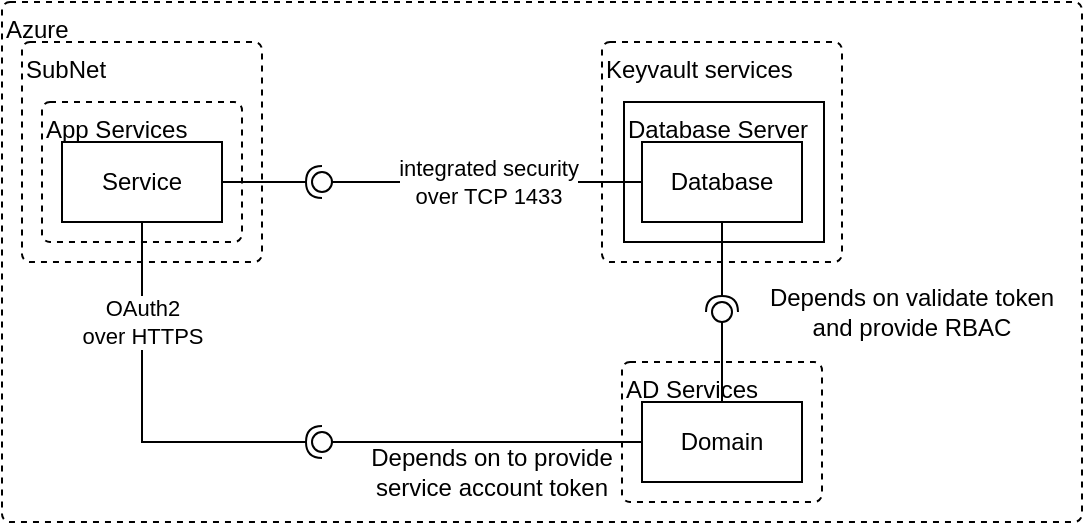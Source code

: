 <mxfile version="20.3.0" type="device"><diagram id="tFx8NVUHpEqBDBRQr2UT" name="Page-1"><mxGraphModel dx="782" dy="549" grid="1" gridSize="10" guides="1" tooltips="1" connect="1" arrows="1" fold="1" page="1" pageScale="1" pageWidth="850" pageHeight="1100" math="0" shadow="0"><root><mxCell id="0"/><mxCell id="1" parent="0"/><mxCell id="m4Xm6LIZpkNrQqHA2K4j-1" value="Azure" style="rounded=1;whiteSpace=wrap;html=1;fillColor=none;dashed=1;align=left;verticalAlign=top;container=1;collapsible=0;recursiveResize=0;imageWidth=24;arcSize=8;absoluteArcSize=1;" parent="1" vertex="1"><mxGeometry x="100" y="140" width="540" height="260" as="geometry"/></mxCell><mxCell id="m4Xm6LIZpkNrQqHA2K4j-4" value="Keyvault services" style="rounded=1;whiteSpace=wrap;html=1;fillColor=none;dashed=1;align=left;verticalAlign=top;container=1;collapsible=0;recursiveResize=0;imageWidth=24;arcSize=8;absoluteArcSize=1;" parent="m4Xm6LIZpkNrQqHA2K4j-1" vertex="1"><mxGeometry x="300" y="20" width="120" height="110" as="geometry"/></mxCell><mxCell id="avGwgNap3mf-jaSrxLiH-1" value="Database Server" style="rounded=0;whiteSpace=wrap;html=1;strokeColor=default;fillColor=none;align=left;verticalAlign=top;" vertex="1" parent="m4Xm6LIZpkNrQqHA2K4j-4"><mxGeometry x="11" y="30" width="100" height="70" as="geometry"/></mxCell><mxCell id="m4Xm6LIZpkNrQqHA2K4j-5" value="Database" style="rounded=0;whiteSpace=wrap;html=1;strokeColor=default;fillColor=none;" parent="m4Xm6LIZpkNrQqHA2K4j-4" vertex="1"><mxGeometry x="20" y="50" width="80" height="40" as="geometry"/></mxCell><mxCell id="m4Xm6LIZpkNrQqHA2K4j-2" value="AD Services" style="rounded=1;whiteSpace=wrap;html=1;fillColor=none;dashed=1;align=left;verticalAlign=top;container=1;collapsible=0;recursiveResize=0;imageWidth=24;arcSize=8;absoluteArcSize=1;spacing=2;" parent="m4Xm6LIZpkNrQqHA2K4j-1" vertex="1"><mxGeometry x="310" y="180" width="100" height="70" as="geometry"/></mxCell><mxCell id="m4Xm6LIZpkNrQqHA2K4j-3" value="Domain" style="rounded=0;whiteSpace=wrap;html=1;strokeColor=default;fillColor=none;" parent="m4Xm6LIZpkNrQqHA2K4j-2" vertex="1"><mxGeometry x="10" y="20" width="80" height="40" as="geometry"/></mxCell><mxCell id="m4Xm6LIZpkNrQqHA2K4j-6" value="SubNet" style="rounded=1;whiteSpace=wrap;html=1;fillColor=none;dashed=1;align=left;verticalAlign=top;container=1;collapsible=0;recursiveResize=0;imageWidth=24;arcSize=8;absoluteArcSize=1;" parent="1" vertex="1"><mxGeometry x="110" y="160" width="120" height="110" as="geometry"/></mxCell><mxCell id="m4Xm6LIZpkNrQqHA2K4j-7" value="App Services" style="rounded=1;whiteSpace=wrap;html=1;fillColor=none;dashed=1;align=left;verticalAlign=top;container=1;collapsible=0;recursiveResize=0;imageWidth=24;arcSize=8;absoluteArcSize=1;" parent="m4Xm6LIZpkNrQqHA2K4j-6" vertex="1"><mxGeometry x="10" y="30" width="100" height="70" as="geometry"/></mxCell><mxCell id="m4Xm6LIZpkNrQqHA2K4j-8" value="Service" style="rounded=0;whiteSpace=wrap;html=1;strokeColor=default;fillColor=none;" parent="m4Xm6LIZpkNrQqHA2K4j-7" vertex="1"><mxGeometry x="10" y="20" width="80" height="40" as="geometry"/></mxCell><mxCell id="m4Xm6LIZpkNrQqHA2K4j-9" value="integrated security&lt;br&gt;over TCP 1433" style="rounded=0;orthogonalLoop=1;jettySize=auto;html=1;endArrow=none;endFill=0;sketch=0;sourcePerimeterSpacing=0;targetPerimeterSpacing=0;exitX=0;exitY=0.5;exitDx=0;exitDy=0;" parent="1" source="m4Xm6LIZpkNrQqHA2K4j-5" target="m4Xm6LIZpkNrQqHA2K4j-11" edge="1"><mxGeometry relative="1" as="geometry"><mxPoint x="290" y="445" as="sourcePoint"/></mxGeometry></mxCell><mxCell id="m4Xm6LIZpkNrQqHA2K4j-10" value="" style="rounded=0;orthogonalLoop=1;jettySize=auto;html=1;endArrow=halfCircle;endFill=0;entryX=0.5;entryY=0.5;endSize=6;strokeWidth=1;sketch=0;exitX=1;exitY=0.5;exitDx=0;exitDy=0;" parent="1" source="m4Xm6LIZpkNrQqHA2K4j-8" target="m4Xm6LIZpkNrQqHA2K4j-11" edge="1"><mxGeometry relative="1" as="geometry"><mxPoint x="140" y="380" as="sourcePoint"/></mxGeometry></mxCell><mxCell id="m4Xm6LIZpkNrQqHA2K4j-11" value="" style="ellipse;whiteSpace=wrap;html=1;align=center;aspect=fixed;resizable=0;points=[];outlineConnect=0;sketch=0;" parent="1" vertex="1"><mxGeometry x="255" y="225" width="10" height="10" as="geometry"/></mxCell><mxCell id="m4Xm6LIZpkNrQqHA2K4j-12" value="" style="rounded=0;orthogonalLoop=1;jettySize=auto;html=1;endArrow=none;endFill=0;sketch=0;sourcePerimeterSpacing=0;targetPerimeterSpacing=0;exitX=0;exitY=0.5;exitDx=0;exitDy=0;" parent="1" source="m4Xm6LIZpkNrQqHA2K4j-3" target="m4Xm6LIZpkNrQqHA2K4j-14" edge="1"><mxGeometry relative="1" as="geometry"><mxPoint x="390" y="595" as="sourcePoint"/></mxGeometry></mxCell><mxCell id="m4Xm6LIZpkNrQqHA2K4j-13" value="OAuth2&lt;br&gt;over HTTPS" style="rounded=0;orthogonalLoop=1;jettySize=auto;html=1;endArrow=halfCircle;endFill=0;entryX=0.5;entryY=0.5;endSize=6;strokeWidth=1;sketch=0;exitX=0.5;exitY=1;exitDx=0;exitDy=0;" parent="1" source="m4Xm6LIZpkNrQqHA2K4j-8" target="m4Xm6LIZpkNrQqHA2K4j-14" edge="1"><mxGeometry x="-0.5" relative="1" as="geometry"><mxPoint x="240" y="365" as="sourcePoint"/><Array as="points"><mxPoint x="170" y="360"/></Array><mxPoint as="offset"/></mxGeometry></mxCell><mxCell id="m4Xm6LIZpkNrQqHA2K4j-14" value="" style="ellipse;whiteSpace=wrap;html=1;align=center;aspect=fixed;resizable=0;points=[];outlineConnect=0;sketch=0;" parent="1" vertex="1"><mxGeometry x="255" y="355" width="10" height="10" as="geometry"/></mxCell><mxCell id="m4Xm6LIZpkNrQqHA2K4j-15" value="" style="rounded=0;orthogonalLoop=1;jettySize=auto;html=1;endArrow=none;endFill=0;sketch=0;sourcePerimeterSpacing=0;targetPerimeterSpacing=0;exitX=0.5;exitY=0;exitDx=0;exitDy=0;" parent="1" source="m4Xm6LIZpkNrQqHA2K4j-3" target="m4Xm6LIZpkNrQqHA2K4j-17" edge="1"><mxGeometry relative="1" as="geometry"><mxPoint x="365" y="435" as="sourcePoint"/></mxGeometry></mxCell><mxCell id="m4Xm6LIZpkNrQqHA2K4j-16" value="" style="rounded=0;orthogonalLoop=1;jettySize=auto;html=1;endArrow=halfCircle;endFill=0;entryX=0.5;entryY=0.5;endSize=6;strokeWidth=1;sketch=0;exitX=0.5;exitY=1;exitDx=0;exitDy=0;" parent="1" source="m4Xm6LIZpkNrQqHA2K4j-5" target="m4Xm6LIZpkNrQqHA2K4j-17" edge="1"><mxGeometry relative="1" as="geometry"><mxPoint x="405" y="435" as="sourcePoint"/></mxGeometry></mxCell><mxCell id="m4Xm6LIZpkNrQqHA2K4j-17" value="" style="ellipse;whiteSpace=wrap;html=1;align=center;aspect=fixed;resizable=0;points=[];outlineConnect=0;sketch=0;" parent="1" vertex="1"><mxGeometry x="455" y="290" width="10" height="10" as="geometry"/></mxCell><mxCell id="avGwgNap3mf-jaSrxLiH-2" value="Depends on to provide service account token" style="text;html=1;strokeColor=none;fillColor=none;align=center;verticalAlign=middle;whiteSpace=wrap;rounded=0;" vertex="1" parent="1"><mxGeometry x="270" y="360" width="150" height="30" as="geometry"/></mxCell><mxCell id="avGwgNap3mf-jaSrxLiH-3" value="Depends on validate token and provide RBAC" style="text;html=1;strokeColor=none;fillColor=none;align=center;verticalAlign=middle;whiteSpace=wrap;rounded=0;" vertex="1" parent="1"><mxGeometry x="480" y="280" width="150" height="30" as="geometry"/></mxCell><mxCell id="7Hd2JjvVldPIc2g6Mh50-2" value="Containers" parent="0"/><mxCell id="7Hd2JjvVldPIc2g6Mh50-3" value="Elements" parent="0"/></root></mxGraphModel></diagram></mxfile>